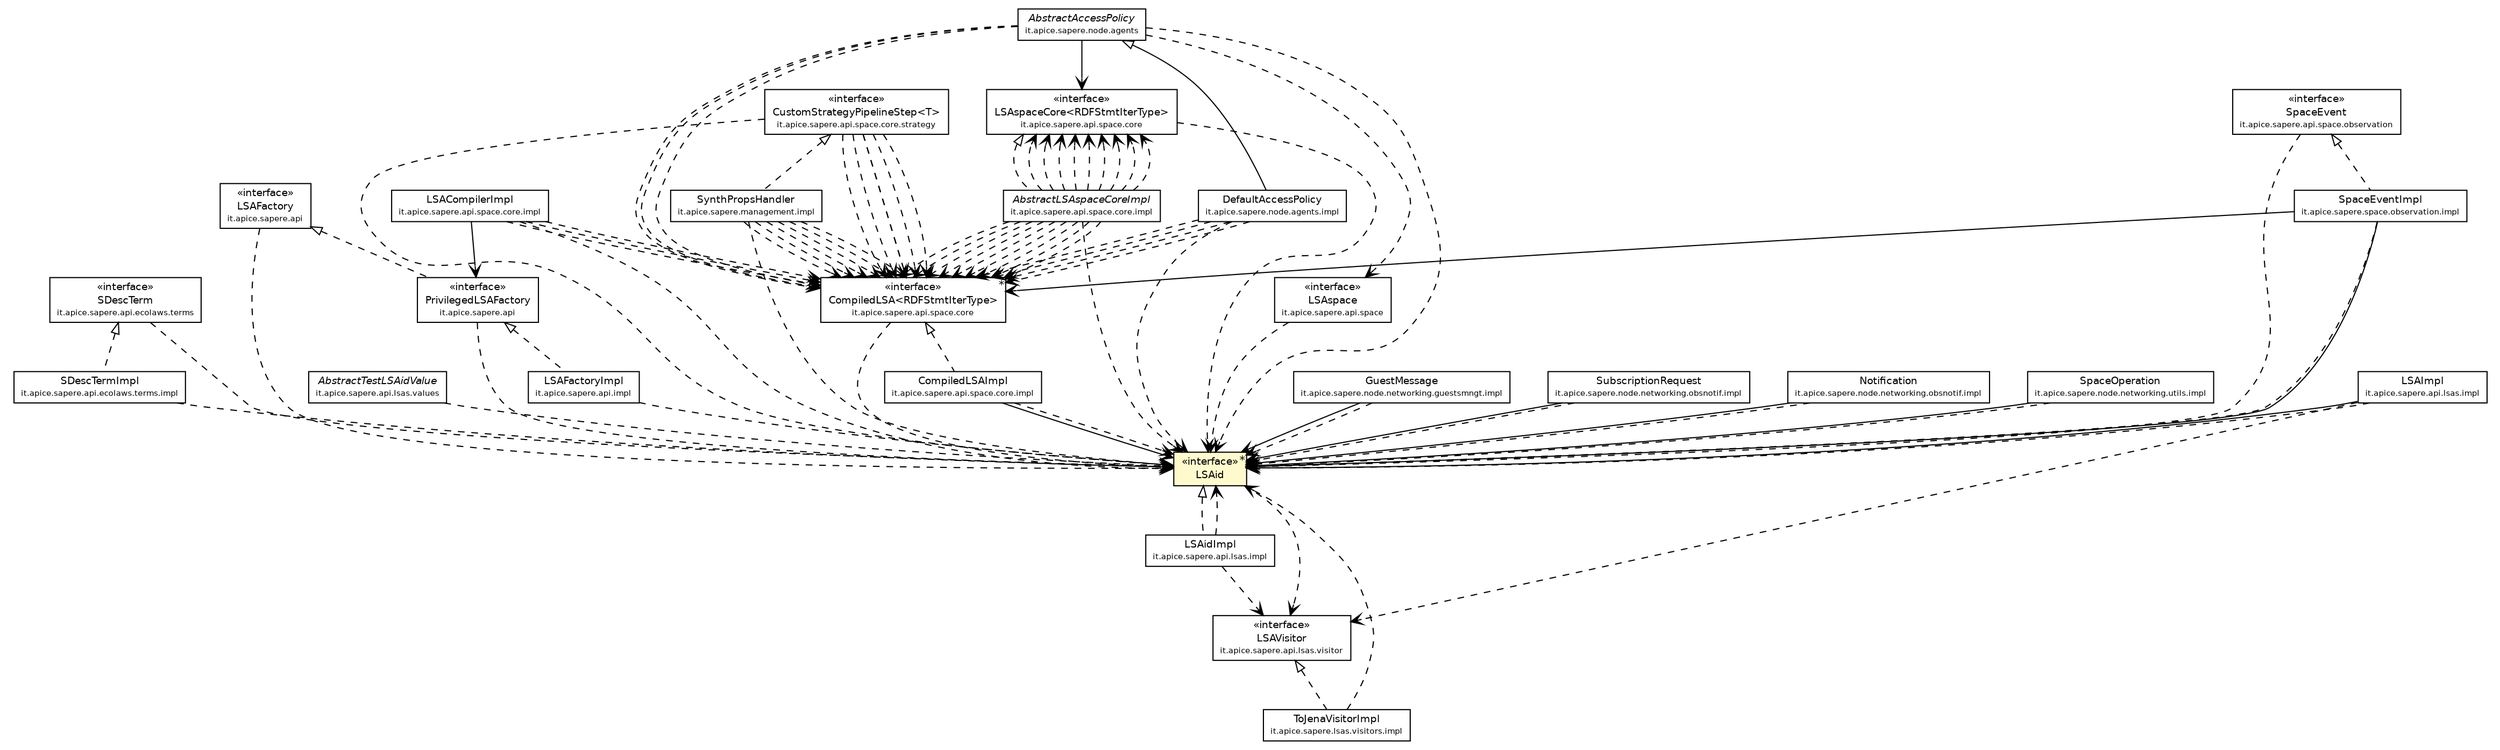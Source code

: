 #!/usr/local/bin/dot
#
# Class diagram 
# Generated by UmlGraph version 4.4 (http://www.spinellis.gr/sw/umlgraph)
#

digraph G {
	edge [fontname="Helvetica",fontsize=10,labelfontname="Helvetica",labelfontsize=10];
	node [fontname="Helvetica",fontsize=10,shape=plaintext];
	// it.apice.sapere.api.PrivilegedLSAFactory
	c27150 [label=<<table border="0" cellborder="1" cellspacing="0" cellpadding="2" port="p" href="../PrivilegedLSAFactory.html">
		<tr><td><table border="0" cellspacing="0" cellpadding="1">
			<tr><td> &laquo;interface&raquo; </td></tr>
			<tr><td> PrivilegedLSAFactory </td></tr>
			<tr><td><font point-size="7.0"> it.apice.sapere.api </font></td></tr>
		</table></td></tr>
		</table>>, fontname="Helvetica", fontcolor="black", fontsize=9.0];
	// it.apice.sapere.api.LSAFactory
	c27152 [label=<<table border="0" cellborder="1" cellspacing="0" cellpadding="2" port="p" href="../LSAFactory.html">
		<tr><td><table border="0" cellspacing="0" cellpadding="1">
			<tr><td> &laquo;interface&raquo; </td></tr>
			<tr><td> LSAFactory </td></tr>
			<tr><td><font point-size="7.0"> it.apice.sapere.api </font></td></tr>
		</table></td></tr>
		</table>>, fontname="Helvetica", fontcolor="black", fontsize=9.0];
	// it.apice.sapere.api.ecolaws.terms.SDescTerm
	c27182 [label=<<table border="0" cellborder="1" cellspacing="0" cellpadding="2" port="p" href="../ecolaws/terms/SDescTerm.html">
		<tr><td><table border="0" cellspacing="0" cellpadding="1">
			<tr><td> &laquo;interface&raquo; </td></tr>
			<tr><td> SDescTerm </td></tr>
			<tr><td><font point-size="7.0"> it.apice.sapere.api.ecolaws.terms </font></td></tr>
		</table></td></tr>
		</table>>, fontname="Helvetica", fontcolor="black", fontsize=9.0];
	// it.apice.sapere.api.lsas.LSAid
	c27201 [label=<<table border="0" cellborder="1" cellspacing="0" cellpadding="2" port="p" bgcolor="lemonChiffon" href="./LSAid.html">
		<tr><td><table border="0" cellspacing="0" cellpadding="1">
			<tr><td> &laquo;interface&raquo; </td></tr>
			<tr><td> LSAid </td></tr>
		</table></td></tr>
		</table>>, fontname="Helvetica", fontcolor="black", fontsize=9.0];
	// it.apice.sapere.api.lsas.values.AbstractTestLSAidValue
	c27205 [label=<<table border="0" cellborder="1" cellspacing="0" cellpadding="2" port="p" href="./values/AbstractTestLSAidValue.html">
		<tr><td><table border="0" cellspacing="0" cellpadding="1">
			<tr><td><font face="Helvetica-Oblique"> AbstractTestLSAidValue </font></td></tr>
			<tr><td><font point-size="7.0"> it.apice.sapere.api.lsas.values </font></td></tr>
		</table></td></tr>
		</table>>, fontname="Helvetica", fontcolor="black", fontsize=9.0];
	// it.apice.sapere.api.lsas.visitor.LSAVisitor
	c27223 [label=<<table border="0" cellborder="1" cellspacing="0" cellpadding="2" port="p" href="./visitor/LSAVisitor.html">
		<tr><td><table border="0" cellspacing="0" cellpadding="1">
			<tr><td> &laquo;interface&raquo; </td></tr>
			<tr><td> LSAVisitor </td></tr>
			<tr><td><font point-size="7.0"> it.apice.sapere.api.lsas.visitor </font></td></tr>
		</table></td></tr>
		</table>>, fontname="Helvetica", fontcolor="black", fontsize=9.0];
	// it.apice.sapere.api.space.core.LSAspaceCore<RDFStmtIterType>
	c27224 [label=<<table border="0" cellborder="1" cellspacing="0" cellpadding="2" port="p" href="../space/core/LSAspaceCore.html">
		<tr><td><table border="0" cellspacing="0" cellpadding="1">
			<tr><td> &laquo;interface&raquo; </td></tr>
			<tr><td> LSAspaceCore&lt;RDFStmtIterType&gt; </td></tr>
			<tr><td><font point-size="7.0"> it.apice.sapere.api.space.core </font></td></tr>
		</table></td></tr>
		</table>>, fontname="Helvetica", fontcolor="black", fontsize=9.0];
	// it.apice.sapere.api.space.core.CompiledLSA<RDFStmtIterType>
	c27227 [label=<<table border="0" cellborder="1" cellspacing="0" cellpadding="2" port="p" href="../space/core/CompiledLSA.html">
		<tr><td><table border="0" cellspacing="0" cellpadding="1">
			<tr><td> &laquo;interface&raquo; </td></tr>
			<tr><td> CompiledLSA&lt;RDFStmtIterType&gt; </td></tr>
			<tr><td><font point-size="7.0"> it.apice.sapere.api.space.core </font></td></tr>
		</table></td></tr>
		</table>>, fontname="Helvetica", fontcolor="black", fontsize=9.0];
	// it.apice.sapere.api.space.core.strategy.CustomStrategyPipelineStep<T>
	c27229 [label=<<table border="0" cellborder="1" cellspacing="0" cellpadding="2" port="p" href="../space/core/strategy/CustomStrategyPipelineStep.html">
		<tr><td><table border="0" cellspacing="0" cellpadding="1">
			<tr><td> &laquo;interface&raquo; </td></tr>
			<tr><td> CustomStrategyPipelineStep&lt;T&gt; </td></tr>
			<tr><td><font point-size="7.0"> it.apice.sapere.api.space.core.strategy </font></td></tr>
		</table></td></tr>
		</table>>, fontname="Helvetica", fontcolor="black", fontsize=9.0];
	// it.apice.sapere.api.space.LSAspace
	c27232 [label=<<table border="0" cellborder="1" cellspacing="0" cellpadding="2" port="p" href="../space/LSAspace.html">
		<tr><td><table border="0" cellspacing="0" cellpadding="1">
			<tr><td> &laquo;interface&raquo; </td></tr>
			<tr><td> LSAspace </td></tr>
			<tr><td><font point-size="7.0"> it.apice.sapere.api.space </font></td></tr>
		</table></td></tr>
		</table>>, fontname="Helvetica", fontcolor="black", fontsize=9.0];
	// it.apice.sapere.api.space.observation.SpaceEvent
	c27240 [label=<<table border="0" cellborder="1" cellspacing="0" cellpadding="2" port="p" href="../space/observation/SpaceEvent.html">
		<tr><td><table border="0" cellspacing="0" cellpadding="1">
			<tr><td> &laquo;interface&raquo; </td></tr>
			<tr><td> SpaceEvent </td></tr>
			<tr><td><font point-size="7.0"> it.apice.sapere.api.space.observation </font></td></tr>
		</table></td></tr>
		</table>>, fontname="Helvetica", fontcolor="black", fontsize=9.0];
	// it.apice.sapere.api.ecolaws.terms.impl.SDescTermImpl
	c27272 [label=<<table border="0" cellborder="1" cellspacing="0" cellpadding="2" port="p" href="../ecolaws/terms/impl/SDescTermImpl.html">
		<tr><td><table border="0" cellspacing="0" cellpadding="1">
			<tr><td> SDescTermImpl </td></tr>
			<tr><td><font point-size="7.0"> it.apice.sapere.api.ecolaws.terms.impl </font></td></tr>
		</table></td></tr>
		</table>>, fontname="Helvetica", fontcolor="black", fontsize=9.0];
	// it.apice.sapere.api.impl.LSAFactoryImpl
	c27284 [label=<<table border="0" cellborder="1" cellspacing="0" cellpadding="2" port="p" href="../impl/LSAFactoryImpl.html">
		<tr><td><table border="0" cellspacing="0" cellpadding="1">
			<tr><td> LSAFactoryImpl </td></tr>
			<tr><td><font point-size="7.0"> it.apice.sapere.api.impl </font></td></tr>
		</table></td></tr>
		</table>>, fontname="Helvetica", fontcolor="black", fontsize=9.0];
	// it.apice.sapere.api.lsas.impl.LSAImpl
	c27289 [label=<<table border="0" cellborder="1" cellspacing="0" cellpadding="2" port="p" href="./impl/LSAImpl.html">
		<tr><td><table border="0" cellspacing="0" cellpadding="1">
			<tr><td> LSAImpl </td></tr>
			<tr><td><font point-size="7.0"> it.apice.sapere.api.lsas.impl </font></td></tr>
		</table></td></tr>
		</table>>, fontname="Helvetica", fontcolor="black", fontsize=9.0];
	// it.apice.sapere.api.lsas.impl.LSAidImpl
	c27290 [label=<<table border="0" cellborder="1" cellspacing="0" cellpadding="2" port="p" href="./impl/LSAidImpl.html">
		<tr><td><table border="0" cellspacing="0" cellpadding="1">
			<tr><td> LSAidImpl </td></tr>
			<tr><td><font point-size="7.0"> it.apice.sapere.api.lsas.impl </font></td></tr>
		</table></td></tr>
		</table>>, fontname="Helvetica", fontcolor="black", fontsize=9.0];
	// it.apice.sapere.api.space.core.impl.LSACompilerImpl
	c27303 [label=<<table border="0" cellborder="1" cellspacing="0" cellpadding="2" port="p" href="../space/core/impl/LSACompilerImpl.html">
		<tr><td><table border="0" cellspacing="0" cellpadding="1">
			<tr><td> LSACompilerImpl </td></tr>
			<tr><td><font point-size="7.0"> it.apice.sapere.api.space.core.impl </font></td></tr>
		</table></td></tr>
		</table>>, fontname="Helvetica", fontcolor="black", fontsize=9.0];
	// it.apice.sapere.api.space.core.impl.CompiledLSAImpl
	c27305 [label=<<table border="0" cellborder="1" cellspacing="0" cellpadding="2" port="p" href="../space/core/impl/CompiledLSAImpl.html">
		<tr><td><table border="0" cellspacing="0" cellpadding="1">
			<tr><td> CompiledLSAImpl </td></tr>
			<tr><td><font point-size="7.0"> it.apice.sapere.api.space.core.impl </font></td></tr>
		</table></td></tr>
		</table>>, fontname="Helvetica", fontcolor="black", fontsize=9.0];
	// it.apice.sapere.api.space.core.impl.AbstractLSAspaceCoreImpl
	c27307 [label=<<table border="0" cellborder="1" cellspacing="0" cellpadding="2" port="p" href="../space/core/impl/AbstractLSAspaceCoreImpl.html">
		<tr><td><table border="0" cellspacing="0" cellpadding="1">
			<tr><td><font face="Helvetica-Oblique"> AbstractLSAspaceCoreImpl </font></td></tr>
			<tr><td><font point-size="7.0"> it.apice.sapere.api.space.core.impl </font></td></tr>
		</table></td></tr>
		</table>>, fontname="Helvetica", fontcolor="black", fontsize=9.0];
	// it.apice.sapere.lsas.visitors.impl.ToJenaVisitorImpl
	c27314 [label=<<table border="0" cellborder="1" cellspacing="0" cellpadding="2" port="p" href="../../lsas/visitors/impl/ToJenaVisitorImpl.html">
		<tr><td><table border="0" cellspacing="0" cellpadding="1">
			<tr><td> ToJenaVisitorImpl </td></tr>
			<tr><td><font point-size="7.0"> it.apice.sapere.lsas.visitors.impl </font></td></tr>
		</table></td></tr>
		</table>>, fontname="Helvetica", fontcolor="black", fontsize=9.0];
	// it.apice.sapere.space.observation.impl.SpaceEventImpl
	c27319 [label=<<table border="0" cellborder="1" cellspacing="0" cellpadding="2" port="p" href="../../space/observation/impl/SpaceEventImpl.html">
		<tr><td><table border="0" cellspacing="0" cellpadding="1">
			<tr><td> SpaceEventImpl </td></tr>
			<tr><td><font point-size="7.0"> it.apice.sapere.space.observation.impl </font></td></tr>
		</table></td></tr>
		</table>>, fontname="Helvetica", fontcolor="black", fontsize=9.0];
	// it.apice.sapere.management.impl.SynthPropsHandler
	c27328 [label=<<table border="0" cellborder="1" cellspacing="0" cellpadding="2" port="p" href="../../management/impl/SynthPropsHandler.html">
		<tr><td><table border="0" cellspacing="0" cellpadding="1">
			<tr><td> SynthPropsHandler </td></tr>
			<tr><td><font point-size="7.0"> it.apice.sapere.management.impl </font></td></tr>
		</table></td></tr>
		</table>>, fontname="Helvetica", fontcolor="black", fontsize=9.0];
	// it.apice.sapere.node.agents.AbstractAccessPolicy
	c27339 [label=<<table border="0" cellborder="1" cellspacing="0" cellpadding="2" port="p" href="../../node/agents/AbstractAccessPolicy.html">
		<tr><td><table border="0" cellspacing="0" cellpadding="1">
			<tr><td><font face="Helvetica-Oblique"> AbstractAccessPolicy </font></td></tr>
			<tr><td><font point-size="7.0"> it.apice.sapere.node.agents </font></td></tr>
		</table></td></tr>
		</table>>, fontname="Helvetica", fontcolor="black", fontsize=9.0];
	// it.apice.sapere.node.agents.impl.DefaultAccessPolicy
	c27343 [label=<<table border="0" cellborder="1" cellspacing="0" cellpadding="2" port="p" href="../../node/agents/impl/DefaultAccessPolicy.html">
		<tr><td><table border="0" cellspacing="0" cellpadding="1">
			<tr><td> DefaultAccessPolicy </td></tr>
			<tr><td><font point-size="7.0"> it.apice.sapere.node.agents.impl </font></td></tr>
		</table></td></tr>
		</table>>, fontname="Helvetica", fontcolor="black", fontsize=9.0];
	// it.apice.sapere.node.networking.guestsmngt.impl.GuestMessage
	c27357 [label=<<table border="0" cellborder="1" cellspacing="0" cellpadding="2" port="p" href="../../node/networking/guestsmngt/impl/GuestMessage.html">
		<tr><td><table border="0" cellspacing="0" cellpadding="1">
			<tr><td> GuestMessage </td></tr>
			<tr><td><font point-size="7.0"> it.apice.sapere.node.networking.guestsmngt.impl </font></td></tr>
		</table></td></tr>
		</table>>, fontname="Helvetica", fontcolor="black", fontsize=9.0];
	// it.apice.sapere.node.networking.obsnotif.impl.SubscriptionRequest
	c27366 [label=<<table border="0" cellborder="1" cellspacing="0" cellpadding="2" port="p" href="../../node/networking/obsnotif/impl/SubscriptionRequest.html">
		<tr><td><table border="0" cellspacing="0" cellpadding="1">
			<tr><td> SubscriptionRequest </td></tr>
			<tr><td><font point-size="7.0"> it.apice.sapere.node.networking.obsnotif.impl </font></td></tr>
		</table></td></tr>
		</table>>, fontname="Helvetica", fontcolor="black", fontsize=9.0];
	// it.apice.sapere.node.networking.obsnotif.impl.Notification
	c27368 [label=<<table border="0" cellborder="1" cellspacing="0" cellpadding="2" port="p" href="../../node/networking/obsnotif/impl/Notification.html">
		<tr><td><table border="0" cellspacing="0" cellpadding="1">
			<tr><td> Notification </td></tr>
			<tr><td><font point-size="7.0"> it.apice.sapere.node.networking.obsnotif.impl </font></td></tr>
		</table></td></tr>
		</table>>, fontname="Helvetica", fontcolor="black", fontsize=9.0];
	// it.apice.sapere.node.networking.utils.impl.SpaceOperation
	c27369 [label=<<table border="0" cellborder="1" cellspacing="0" cellpadding="2" port="p" href="../../node/networking/utils/impl/SpaceOperation.html">
		<tr><td><table border="0" cellspacing="0" cellpadding="1">
			<tr><td> SpaceOperation </td></tr>
			<tr><td><font point-size="7.0"> it.apice.sapere.node.networking.utils.impl </font></td></tr>
		</table></td></tr>
		</table>>, fontname="Helvetica", fontcolor="black", fontsize=9.0];
	//it.apice.sapere.api.PrivilegedLSAFactory implements it.apice.sapere.api.LSAFactory
	c27152:p -> c27150:p [dir=back,arrowtail=empty,style=dashed];
	//it.apice.sapere.api.ecolaws.terms.impl.SDescTermImpl implements it.apice.sapere.api.ecolaws.terms.SDescTerm
	c27182:p -> c27272:p [dir=back,arrowtail=empty,style=dashed];
	//it.apice.sapere.api.impl.LSAFactoryImpl implements it.apice.sapere.api.PrivilegedLSAFactory
	c27150:p -> c27284:p [dir=back,arrowtail=empty,style=dashed];
	//it.apice.sapere.api.lsas.impl.LSAidImpl implements it.apice.sapere.api.lsas.LSAid
	c27201:p -> c27290:p [dir=back,arrowtail=empty,style=dashed];
	//it.apice.sapere.api.space.core.impl.CompiledLSAImpl implements it.apice.sapere.api.space.core.CompiledLSA<RDFStmtIterType>
	c27227:p -> c27305:p [dir=back,arrowtail=empty,style=dashed];
	//it.apice.sapere.api.space.core.impl.AbstractLSAspaceCoreImpl implements it.apice.sapere.api.space.core.LSAspaceCore<RDFStmtIterType>
	c27224:p -> c27307:p [dir=back,arrowtail=empty,style=dashed];
	//it.apice.sapere.lsas.visitors.impl.ToJenaVisitorImpl implements it.apice.sapere.api.lsas.visitor.LSAVisitor
	c27223:p -> c27314:p [dir=back,arrowtail=empty,style=dashed];
	//it.apice.sapere.space.observation.impl.SpaceEventImpl implements it.apice.sapere.api.space.observation.SpaceEvent
	c27240:p -> c27319:p [dir=back,arrowtail=empty,style=dashed];
	//it.apice.sapere.management.impl.SynthPropsHandler implements it.apice.sapere.api.space.core.strategy.CustomStrategyPipelineStep<T>
	c27229:p -> c27328:p [dir=back,arrowtail=empty,style=dashed];
	//it.apice.sapere.node.agents.impl.DefaultAccessPolicy extends it.apice.sapere.node.agents.AbstractAccessPolicy
	c27339:p -> c27343:p [dir=back,arrowtail=empty];
	// it.apice.sapere.api.lsas.impl.LSAImpl NAVASSOC it.apice.sapere.api.lsas.LSAid
	c27289:p -> c27201:p [taillabel="", label="", headlabel="", fontname="Helvetica", fontcolor="black", fontsize=10.0, color="black", arrowhead=open];
	// it.apice.sapere.api.space.core.impl.LSACompilerImpl NAVASSOC it.apice.sapere.api.PrivilegedLSAFactory
	c27303:p -> c27150:p [taillabel="", label="", headlabel="", fontname="Helvetica", fontcolor="black", fontsize=10.0, color="black", arrowhead=open];
	// it.apice.sapere.api.space.core.impl.CompiledLSAImpl NAVASSOC it.apice.sapere.api.lsas.LSAid
	c27305:p -> c27201:p [taillabel="", label="", headlabel="", fontname="Helvetica", fontcolor="black", fontsize=10.0, color="black", arrowhead=open];
	// it.apice.sapere.space.observation.impl.SpaceEventImpl NAVASSOC it.apice.sapere.api.space.core.CompiledLSA<RDFStmtIterType>
	c27319:p -> c27227:p [taillabel="", label="", headlabel="*", fontname="Helvetica", fontcolor="black", fontsize=10.0, color="black", arrowhead=open];
	// it.apice.sapere.space.observation.impl.SpaceEventImpl NAVASSOC it.apice.sapere.api.lsas.LSAid
	c27319:p -> c27201:p [taillabel="", label="", headlabel="*", fontname="Helvetica", fontcolor="black", fontsize=10.0, color="black", arrowhead=open];
	// it.apice.sapere.node.agents.AbstractAccessPolicy NAVASSOC it.apice.sapere.api.space.core.LSAspaceCore<RDFStmtIterType>
	c27339:p -> c27224:p [taillabel="", label="", headlabel="", fontname="Helvetica", fontcolor="black", fontsize=10.0, color="black", arrowhead=open];
	// it.apice.sapere.node.networking.guestsmngt.impl.GuestMessage NAVASSOC it.apice.sapere.api.lsas.LSAid
	c27357:p -> c27201:p [taillabel="", label="", headlabel="", fontname="Helvetica", fontcolor="black", fontsize=10.0, color="black", arrowhead=open];
	// it.apice.sapere.node.networking.obsnotif.impl.SubscriptionRequest NAVASSOC it.apice.sapere.api.lsas.LSAid
	c27366:p -> c27201:p [taillabel="", label="", headlabel="", fontname="Helvetica", fontcolor="black", fontsize=10.0, color="black", arrowhead=open];
	// it.apice.sapere.node.networking.obsnotif.impl.Notification NAVASSOC it.apice.sapere.api.lsas.LSAid
	c27368:p -> c27201:p [taillabel="", label="", headlabel="", fontname="Helvetica", fontcolor="black", fontsize=10.0, color="black", arrowhead=open];
	// it.apice.sapere.node.networking.utils.impl.SpaceOperation NAVASSOC it.apice.sapere.api.lsas.LSAid
	c27369:p -> c27201:p [taillabel="", label="", headlabel="", fontname="Helvetica", fontcolor="black", fontsize=10.0, color="black", arrowhead=open];
	// it.apice.sapere.api.PrivilegedLSAFactory DEPEND it.apice.sapere.api.lsas.LSAid
	c27150:p -> c27201:p [taillabel="", label="", headlabel="", fontname="Helvetica", fontcolor="black", fontsize=10.0, color="black", arrowhead=open, style=dashed];
	// it.apice.sapere.api.LSAFactory DEPEND it.apice.sapere.api.lsas.LSAid
	c27152:p -> c27201:p [taillabel="", label="", headlabel="", fontname="Helvetica", fontcolor="black", fontsize=10.0, color="black", arrowhead=open, style=dashed];
	// it.apice.sapere.api.ecolaws.terms.SDescTerm DEPEND it.apice.sapere.api.lsas.LSAid
	c27182:p -> c27201:p [taillabel="", label="", headlabel="", fontname="Helvetica", fontcolor="black", fontsize=10.0, color="black", arrowhead=open, style=dashed];
	// it.apice.sapere.api.lsas.LSAid DEPEND it.apice.sapere.api.lsas.visitor.LSAVisitor
	c27201:p -> c27223:p [taillabel="", label="", headlabel="", fontname="Helvetica", fontcolor="black", fontsize=10.0, color="black", arrowhead=open, style=dashed];
	// it.apice.sapere.api.lsas.values.AbstractTestLSAidValue DEPEND it.apice.sapere.api.lsas.LSAid
	c27205:p -> c27201:p [taillabel="", label="", headlabel="", fontname="Helvetica", fontcolor="black", fontsize=10.0, color="black", arrowhead=open, style=dashed];
	// it.apice.sapere.api.space.core.LSAspaceCore<RDFStmtIterType> DEPEND it.apice.sapere.api.lsas.LSAid
	c27224:p -> c27201:p [taillabel="", label="", headlabel="", fontname="Helvetica", fontcolor="black", fontsize=10.0, color="black", arrowhead=open, style=dashed];
	// it.apice.sapere.api.space.core.CompiledLSA<RDFStmtIterType> DEPEND it.apice.sapere.api.lsas.LSAid
	c27227:p -> c27201:p [taillabel="", label="", headlabel="", fontname="Helvetica", fontcolor="black", fontsize=10.0, color="black", arrowhead=open, style=dashed];
	// it.apice.sapere.api.space.core.strategy.CustomStrategyPipelineStep<T> DEPEND it.apice.sapere.api.space.core.CompiledLSA<RDFStmtIterType>
	c27229:p -> c27227:p [taillabel="", label="", headlabel="", fontname="Helvetica", fontcolor="black", fontsize=10.0, color="black", arrowhead=open, style=dashed];
	// it.apice.sapere.api.space.core.strategy.CustomStrategyPipelineStep<T> DEPEND it.apice.sapere.api.space.core.CompiledLSA<RDFStmtIterType>
	c27229:p -> c27227:p [taillabel="", label="", headlabel="", fontname="Helvetica", fontcolor="black", fontsize=10.0, color="black", arrowhead=open, style=dashed];
	// it.apice.sapere.api.space.core.strategy.CustomStrategyPipelineStep<T> DEPEND it.apice.sapere.api.lsas.LSAid
	c27229:p -> c27201:p [taillabel="", label="", headlabel="", fontname="Helvetica", fontcolor="black", fontsize=10.0, color="black", arrowhead=open, style=dashed];
	// it.apice.sapere.api.space.core.strategy.CustomStrategyPipelineStep<T> DEPEND it.apice.sapere.api.space.core.CompiledLSA<RDFStmtIterType>
	c27229:p -> c27227:p [taillabel="", label="", headlabel="", fontname="Helvetica", fontcolor="black", fontsize=10.0, color="black", arrowhead=open, style=dashed];
	// it.apice.sapere.api.space.core.strategy.CustomStrategyPipelineStep<T> DEPEND it.apice.sapere.api.space.core.CompiledLSA<RDFStmtIterType>
	c27229:p -> c27227:p [taillabel="", label="", headlabel="", fontname="Helvetica", fontcolor="black", fontsize=10.0, color="black", arrowhead=open, style=dashed];
	// it.apice.sapere.api.space.core.strategy.CustomStrategyPipelineStep<T> DEPEND it.apice.sapere.api.space.core.CompiledLSA<RDFStmtIterType>
	c27229:p -> c27227:p [taillabel="", label="", headlabel="", fontname="Helvetica", fontcolor="black", fontsize=10.0, color="black", arrowhead=open, style=dashed];
	// it.apice.sapere.api.space.core.strategy.CustomStrategyPipelineStep<T> DEPEND it.apice.sapere.api.space.core.CompiledLSA<RDFStmtIterType>
	c27229:p -> c27227:p [taillabel="", label="", headlabel="", fontname="Helvetica", fontcolor="black", fontsize=10.0, color="black", arrowhead=open, style=dashed];
	// it.apice.sapere.api.space.LSAspace DEPEND it.apice.sapere.api.lsas.LSAid
	c27232:p -> c27201:p [taillabel="", label="", headlabel="", fontname="Helvetica", fontcolor="black", fontsize=10.0, color="black", arrowhead=open, style=dashed];
	// it.apice.sapere.api.space.observation.SpaceEvent DEPEND it.apice.sapere.api.lsas.LSAid
	c27240:p -> c27201:p [taillabel="", label="", headlabel="", fontname="Helvetica", fontcolor="black", fontsize=10.0, color="black", arrowhead=open, style=dashed];
	// it.apice.sapere.api.ecolaws.terms.impl.SDescTermImpl DEPEND it.apice.sapere.api.lsas.LSAid
	c27272:p -> c27201:p [taillabel="", label="", headlabel="", fontname="Helvetica", fontcolor="black", fontsize=10.0, color="black", arrowhead=open, style=dashed];
	// it.apice.sapere.api.impl.LSAFactoryImpl DEPEND it.apice.sapere.api.lsas.LSAid
	c27284:p -> c27201:p [taillabel="", label="", headlabel="", fontname="Helvetica", fontcolor="black", fontsize=10.0, color="black", arrowhead=open, style=dashed];
	// it.apice.sapere.api.lsas.impl.LSAImpl DEPEND it.apice.sapere.api.lsas.visitor.LSAVisitor
	c27289:p -> c27223:p [taillabel="", label="", headlabel="", fontname="Helvetica", fontcolor="black", fontsize=10.0, color="black", arrowhead=open, style=dashed];
	// it.apice.sapere.api.lsas.impl.LSAImpl DEPEND it.apice.sapere.api.lsas.LSAid
	c27289:p -> c27201:p [taillabel="", label="", headlabel="", fontname="Helvetica", fontcolor="black", fontsize=10.0, color="black", arrowhead=open, style=dashed];
	// it.apice.sapere.api.lsas.impl.LSAidImpl DEPEND it.apice.sapere.api.lsas.visitor.LSAVisitor
	c27290:p -> c27223:p [taillabel="", label="", headlabel="", fontname="Helvetica", fontcolor="black", fontsize=10.0, color="black", arrowhead=open, style=dashed];
	// it.apice.sapere.api.lsas.impl.LSAidImpl DEPEND it.apice.sapere.api.lsas.LSAid
	c27290:p -> c27201:p [taillabel="", label="", headlabel="", fontname="Helvetica", fontcolor="black", fontsize=10.0, color="black", arrowhead=open, style=dashed];
	// it.apice.sapere.api.space.core.impl.LSACompilerImpl DEPEND it.apice.sapere.api.space.core.CompiledLSA<RDFStmtIterType>
	c27303:p -> c27227:p [taillabel="", label="", headlabel="", fontname="Helvetica", fontcolor="black", fontsize=10.0, color="black", arrowhead=open, style=dashed];
	// it.apice.sapere.api.space.core.impl.LSACompilerImpl DEPEND it.apice.sapere.api.space.core.CompiledLSA<RDFStmtIterType>
	c27303:p -> c27227:p [taillabel="", label="", headlabel="", fontname="Helvetica", fontcolor="black", fontsize=10.0, color="black", arrowhead=open, style=dashed];
	// it.apice.sapere.api.space.core.impl.LSACompilerImpl DEPEND it.apice.sapere.api.lsas.LSAid
	c27303:p -> c27201:p [taillabel="", label="", headlabel="", fontname="Helvetica", fontcolor="black", fontsize=10.0, color="black", arrowhead=open, style=dashed];
	// it.apice.sapere.api.space.core.impl.LSACompilerImpl DEPEND it.apice.sapere.api.space.core.CompiledLSA<RDFStmtIterType>
	c27303:p -> c27227:p [taillabel="", label="", headlabel="", fontname="Helvetica", fontcolor="black", fontsize=10.0, color="black", arrowhead=open, style=dashed];
	// it.apice.sapere.api.space.core.impl.CompiledLSAImpl DEPEND it.apice.sapere.api.lsas.LSAid
	c27305:p -> c27201:p [taillabel="", label="", headlabel="", fontname="Helvetica", fontcolor="black", fontsize=10.0, color="black", arrowhead=open, style=dashed];
	// it.apice.sapere.api.space.core.impl.AbstractLSAspaceCoreImpl DEPEND it.apice.sapere.api.space.core.LSAspaceCore<RDFStmtIterType>
	c27307:p -> c27224:p [taillabel="", label="", headlabel="", fontname="Helvetica", fontcolor="black", fontsize=10.0, color="black", arrowhead=open, style=dashed];
	// it.apice.sapere.api.space.core.impl.AbstractLSAspaceCoreImpl DEPEND it.apice.sapere.api.space.core.CompiledLSA<RDFStmtIterType>
	c27307:p -> c27227:p [taillabel="", label="", headlabel="", fontname="Helvetica", fontcolor="black", fontsize=10.0, color="black", arrowhead=open, style=dashed];
	// it.apice.sapere.api.space.core.impl.AbstractLSAspaceCoreImpl DEPEND it.apice.sapere.api.space.core.LSAspaceCore<RDFStmtIterType>
	c27307:p -> c27224:p [taillabel="", label="", headlabel="", fontname="Helvetica", fontcolor="black", fontsize=10.0, color="black", arrowhead=open, style=dashed];
	// it.apice.sapere.api.space.core.impl.AbstractLSAspaceCoreImpl DEPEND it.apice.sapere.api.space.core.LSAspaceCore<RDFStmtIterType>
	c27307:p -> c27224:p [taillabel="", label="", headlabel="", fontname="Helvetica", fontcolor="black", fontsize=10.0, color="black", arrowhead=open, style=dashed];
	// it.apice.sapere.api.space.core.impl.AbstractLSAspaceCoreImpl DEPEND it.apice.sapere.api.space.core.CompiledLSA<RDFStmtIterType>
	c27307:p -> c27227:p [taillabel="", label="", headlabel="", fontname="Helvetica", fontcolor="black", fontsize=10.0, color="black", arrowhead=open, style=dashed];
	// it.apice.sapere.api.space.core.impl.AbstractLSAspaceCoreImpl DEPEND it.apice.sapere.api.space.core.CompiledLSA<RDFStmtIterType>
	c27307:p -> c27227:p [taillabel="", label="", headlabel="", fontname="Helvetica", fontcolor="black", fontsize=10.0, color="black", arrowhead=open, style=dashed];
	// it.apice.sapere.api.space.core.impl.AbstractLSAspaceCoreImpl DEPEND it.apice.sapere.api.space.core.CompiledLSA<RDFStmtIterType>
	c27307:p -> c27227:p [taillabel="", label="", headlabel="", fontname="Helvetica", fontcolor="black", fontsize=10.0, color="black", arrowhead=open, style=dashed];
	// it.apice.sapere.api.space.core.impl.AbstractLSAspaceCoreImpl DEPEND it.apice.sapere.api.space.core.CompiledLSA<RDFStmtIterType>
	c27307:p -> c27227:p [taillabel="", label="", headlabel="", fontname="Helvetica", fontcolor="black", fontsize=10.0, color="black", arrowhead=open, style=dashed];
	// it.apice.sapere.api.space.core.impl.AbstractLSAspaceCoreImpl DEPEND it.apice.sapere.api.space.core.CompiledLSA<RDFStmtIterType>
	c27307:p -> c27227:p [taillabel="", label="", headlabel="", fontname="Helvetica", fontcolor="black", fontsize=10.0, color="black", arrowhead=open, style=dashed];
	// it.apice.sapere.api.space.core.impl.AbstractLSAspaceCoreImpl DEPEND it.apice.sapere.api.space.core.LSAspaceCore<RDFStmtIterType>
	c27307:p -> c27224:p [taillabel="", label="", headlabel="", fontname="Helvetica", fontcolor="black", fontsize=10.0, color="black", arrowhead=open, style=dashed];
	// it.apice.sapere.api.space.core.impl.AbstractLSAspaceCoreImpl DEPEND it.apice.sapere.api.space.core.CompiledLSA<RDFStmtIterType>
	c27307:p -> c27227:p [taillabel="", label="", headlabel="", fontname="Helvetica", fontcolor="black", fontsize=10.0, color="black", arrowhead=open, style=dashed];
	// it.apice.sapere.api.space.core.impl.AbstractLSAspaceCoreImpl DEPEND it.apice.sapere.api.space.core.CompiledLSA<RDFStmtIterType>
	c27307:p -> c27227:p [taillabel="", label="", headlabel="", fontname="Helvetica", fontcolor="black", fontsize=10.0, color="black", arrowhead=open, style=dashed];
	// it.apice.sapere.api.space.core.impl.AbstractLSAspaceCoreImpl DEPEND it.apice.sapere.api.lsas.LSAid
	c27307:p -> c27201:p [taillabel="", label="", headlabel="", fontname="Helvetica", fontcolor="black", fontsize=10.0, color="black", arrowhead=open, style=dashed];
	// it.apice.sapere.api.space.core.impl.AbstractLSAspaceCoreImpl DEPEND it.apice.sapere.api.space.core.LSAspaceCore<RDFStmtIterType>
	c27307:p -> c27224:p [taillabel="", label="", headlabel="", fontname="Helvetica", fontcolor="black", fontsize=10.0, color="black", arrowhead=open, style=dashed];
	// it.apice.sapere.api.space.core.impl.AbstractLSAspaceCoreImpl DEPEND it.apice.sapere.api.space.core.LSAspaceCore<RDFStmtIterType>
	c27307:p -> c27224:p [taillabel="", label="", headlabel="", fontname="Helvetica", fontcolor="black", fontsize=10.0, color="black", arrowhead=open, style=dashed];
	// it.apice.sapere.api.space.core.impl.AbstractLSAspaceCoreImpl DEPEND it.apice.sapere.api.space.core.LSAspaceCore<RDFStmtIterType>
	c27307:p -> c27224:p [taillabel="", label="", headlabel="", fontname="Helvetica", fontcolor="black", fontsize=10.0, color="black", arrowhead=open, style=dashed];
	// it.apice.sapere.api.space.core.impl.AbstractLSAspaceCoreImpl DEPEND it.apice.sapere.api.space.core.LSAspaceCore<RDFStmtIterType>
	c27307:p -> c27224:p [taillabel="", label="", headlabel="", fontname="Helvetica", fontcolor="black", fontsize=10.0, color="black", arrowhead=open, style=dashed];
	// it.apice.sapere.api.space.core.impl.AbstractLSAspaceCoreImpl DEPEND it.apice.sapere.api.space.core.LSAspaceCore<RDFStmtIterType>
	c27307:p -> c27224:p [taillabel="", label="", headlabel="", fontname="Helvetica", fontcolor="black", fontsize=10.0, color="black", arrowhead=open, style=dashed];
	// it.apice.sapere.api.space.core.impl.AbstractLSAspaceCoreImpl DEPEND it.apice.sapere.api.space.core.CompiledLSA<RDFStmtIterType>
	c27307:p -> c27227:p [taillabel="", label="", headlabel="", fontname="Helvetica", fontcolor="black", fontsize=10.0, color="black", arrowhead=open, style=dashed];
	// it.apice.sapere.lsas.visitors.impl.ToJenaVisitorImpl DEPEND it.apice.sapere.api.lsas.LSAid
	c27314:p -> c27201:p [taillabel="", label="", headlabel="", fontname="Helvetica", fontcolor="black", fontsize=10.0, color="black", arrowhead=open, style=dashed];
	// it.apice.sapere.space.observation.impl.SpaceEventImpl DEPEND it.apice.sapere.api.lsas.LSAid
	c27319:p -> c27201:p [taillabel="", label="", headlabel="", fontname="Helvetica", fontcolor="black", fontsize=10.0, color="black", arrowhead=open, style=dashed];
	// it.apice.sapere.management.impl.SynthPropsHandler DEPEND it.apice.sapere.api.space.core.CompiledLSA<RDFStmtIterType>
	c27328:p -> c27227:p [taillabel="", label="", headlabel="", fontname="Helvetica", fontcolor="black", fontsize=10.0, color="black", arrowhead=open, style=dashed];
	// it.apice.sapere.management.impl.SynthPropsHandler DEPEND it.apice.sapere.api.space.core.CompiledLSA<RDFStmtIterType>
	c27328:p -> c27227:p [taillabel="", label="", headlabel="", fontname="Helvetica", fontcolor="black", fontsize=10.0, color="black", arrowhead=open, style=dashed];
	// it.apice.sapere.management.impl.SynthPropsHandler DEPEND it.apice.sapere.api.space.core.CompiledLSA<RDFStmtIterType>
	c27328:p -> c27227:p [taillabel="", label="", headlabel="", fontname="Helvetica", fontcolor="black", fontsize=10.0, color="black", arrowhead=open, style=dashed];
	// it.apice.sapere.management.impl.SynthPropsHandler DEPEND it.apice.sapere.api.space.core.CompiledLSA<RDFStmtIterType>
	c27328:p -> c27227:p [taillabel="", label="", headlabel="", fontname="Helvetica", fontcolor="black", fontsize=10.0, color="black", arrowhead=open, style=dashed];
	// it.apice.sapere.management.impl.SynthPropsHandler DEPEND it.apice.sapere.api.lsas.LSAid
	c27328:p -> c27201:p [taillabel="", label="", headlabel="", fontname="Helvetica", fontcolor="black", fontsize=10.0, color="black", arrowhead=open, style=dashed];
	// it.apice.sapere.management.impl.SynthPropsHandler DEPEND it.apice.sapere.api.space.core.CompiledLSA<RDFStmtIterType>
	c27328:p -> c27227:p [taillabel="", label="", headlabel="", fontname="Helvetica", fontcolor="black", fontsize=10.0, color="black", arrowhead=open, style=dashed];
	// it.apice.sapere.management.impl.SynthPropsHandler DEPEND it.apice.sapere.api.space.core.CompiledLSA<RDFStmtIterType>
	c27328:p -> c27227:p [taillabel="", label="", headlabel="", fontname="Helvetica", fontcolor="black", fontsize=10.0, color="black", arrowhead=open, style=dashed];
	// it.apice.sapere.node.agents.AbstractAccessPolicy DEPEND it.apice.sapere.api.space.core.CompiledLSA<RDFStmtIterType>
	c27339:p -> c27227:p [taillabel="", label="", headlabel="", fontname="Helvetica", fontcolor="black", fontsize=10.0, color="black", arrowhead=open, style=dashed];
	// it.apice.sapere.node.agents.AbstractAccessPolicy DEPEND it.apice.sapere.api.space.LSAspace
	c27339:p -> c27232:p [taillabel="", label="", headlabel="", fontname="Helvetica", fontcolor="black", fontsize=10.0, color="black", arrowhead=open, style=dashed];
	// it.apice.sapere.node.agents.AbstractAccessPolicy DEPEND it.apice.sapere.api.lsas.LSAid
	c27339:p -> c27201:p [taillabel="", label="", headlabel="", fontname="Helvetica", fontcolor="black", fontsize=10.0, color="black", arrowhead=open, style=dashed];
	// it.apice.sapere.node.agents.AbstractAccessPolicy DEPEND it.apice.sapere.api.space.core.CompiledLSA<RDFStmtIterType>
	c27339:p -> c27227:p [taillabel="", label="", headlabel="", fontname="Helvetica", fontcolor="black", fontsize=10.0, color="black", arrowhead=open, style=dashed];
	// it.apice.sapere.node.agents.AbstractAccessPolicy DEPEND it.apice.sapere.api.space.core.CompiledLSA<RDFStmtIterType>
	c27339:p -> c27227:p [taillabel="", label="", headlabel="", fontname="Helvetica", fontcolor="black", fontsize=10.0, color="black", arrowhead=open, style=dashed];
	// it.apice.sapere.node.agents.impl.DefaultAccessPolicy DEPEND it.apice.sapere.api.space.core.CompiledLSA<RDFStmtIterType>
	c27343:p -> c27227:p [taillabel="", label="", headlabel="", fontname="Helvetica", fontcolor="black", fontsize=10.0, color="black", arrowhead=open, style=dashed];
	// it.apice.sapere.node.agents.impl.DefaultAccessPolicy DEPEND it.apice.sapere.api.lsas.LSAid
	c27343:p -> c27201:p [taillabel="", label="", headlabel="", fontname="Helvetica", fontcolor="black", fontsize=10.0, color="black", arrowhead=open, style=dashed];
	// it.apice.sapere.node.agents.impl.DefaultAccessPolicy DEPEND it.apice.sapere.api.space.core.CompiledLSA<RDFStmtIterType>
	c27343:p -> c27227:p [taillabel="", label="", headlabel="", fontname="Helvetica", fontcolor="black", fontsize=10.0, color="black", arrowhead=open, style=dashed];
	// it.apice.sapere.node.agents.impl.DefaultAccessPolicy DEPEND it.apice.sapere.api.space.core.CompiledLSA<RDFStmtIterType>
	c27343:p -> c27227:p [taillabel="", label="", headlabel="", fontname="Helvetica", fontcolor="black", fontsize=10.0, color="black", arrowhead=open, style=dashed];
	// it.apice.sapere.node.agents.impl.DefaultAccessPolicy DEPEND it.apice.sapere.api.space.core.CompiledLSA<RDFStmtIterType>
	c27343:p -> c27227:p [taillabel="", label="", headlabel="", fontname="Helvetica", fontcolor="black", fontsize=10.0, color="black", arrowhead=open, style=dashed];
	// it.apice.sapere.node.networking.guestsmngt.impl.GuestMessage DEPEND it.apice.sapere.api.lsas.LSAid
	c27357:p -> c27201:p [taillabel="", label="", headlabel="", fontname="Helvetica", fontcolor="black", fontsize=10.0, color="black", arrowhead=open, style=dashed];
	// it.apice.sapere.node.networking.obsnotif.impl.SubscriptionRequest DEPEND it.apice.sapere.api.lsas.LSAid
	c27366:p -> c27201:p [taillabel="", label="", headlabel="", fontname="Helvetica", fontcolor="black", fontsize=10.0, color="black", arrowhead=open, style=dashed];
	// it.apice.sapere.node.networking.obsnotif.impl.Notification DEPEND it.apice.sapere.api.lsas.LSAid
	c27368:p -> c27201:p [taillabel="", label="", headlabel="", fontname="Helvetica", fontcolor="black", fontsize=10.0, color="black", arrowhead=open, style=dashed];
	// it.apice.sapere.node.networking.utils.impl.SpaceOperation DEPEND it.apice.sapere.api.lsas.LSAid
	c27369:p -> c27201:p [taillabel="", label="", headlabel="", fontname="Helvetica", fontcolor="black", fontsize=10.0, color="black", arrowhead=open, style=dashed];
}


